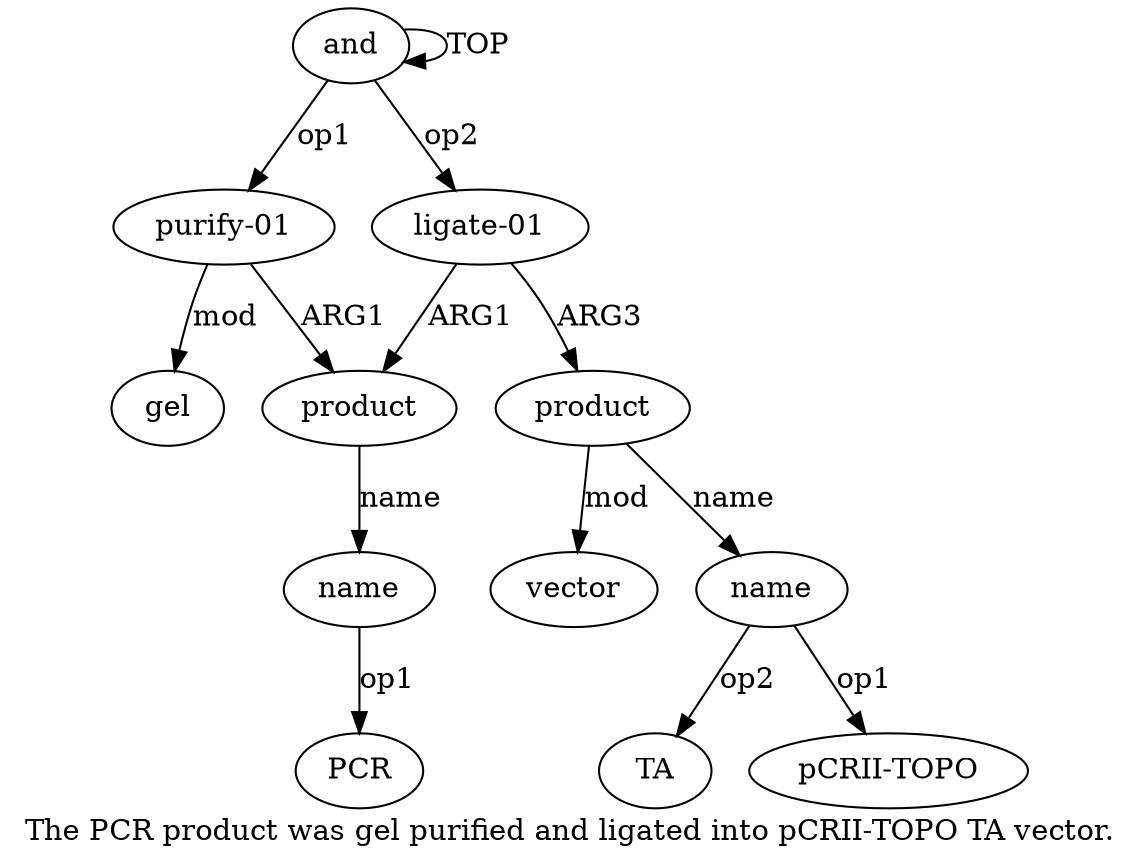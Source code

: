 digraph  {
	graph [label="The PCR product was gel purified and ligated into pCRII-TOPO TA vector."];
	node [label="\N"];
	"a7 pCRII-TOPO"	 [color=black,
		gold_ind=-1,
		gold_label="pCRII-TOPO",
		label="pCRII-TOPO",
		test_ind=-1,
		test_label="pCRII-TOPO"];
	"a7 TA"	 [color=black,
		gold_ind=-1,
		gold_label=TA,
		label=TA,
		test_ind=-1,
		test_label=TA];
	a1	 [color=black,
		gold_ind=1,
		gold_label="purify-01",
		label="purify-01",
		test_ind=1,
		test_label="purify-01"];
	a2	 [color=black,
		gold_ind=2,
		gold_label=product,
		label=product,
		test_ind=2,
		test_label=product];
	a1 -> a2 [key=0,
	color=black,
	gold_label=ARG1,
	label=ARG1,
	test_label=ARG1];
a4 [color=black,
	gold_ind=4,
	gold_label=gel,
	label=gel,
	test_ind=4,
	test_label=gel];
a1 -> a4 [key=0,
color=black,
gold_label=mod,
label=mod,
test_label=mod];
a0 [color=black,
gold_ind=0,
gold_label=and,
label=and,
test_ind=0,
test_label=and];
a0 -> a1 [key=0,
color=black,
gold_label=op1,
label=op1,
test_label=op1];
a0 -> a0 [key=0,
color=black,
gold_label=TOP,
label=TOP,
test_label=TOP];
a5 [color=black,
gold_ind=5,
gold_label="ligate-01",
label="ligate-01",
test_ind=5,
test_label="ligate-01"];
a0 -> a5 [key=0,
color=black,
gold_label=op2,
label=op2,
test_label=op2];
a3 [color=black,
gold_ind=3,
gold_label=name,
label=name,
test_ind=3,
test_label=name];
"a3 PCR" [color=black,
gold_ind=-1,
gold_label=PCR,
label=PCR,
test_ind=-1,
test_label=PCR];
a3 -> "a3 PCR" [key=0,
color=black,
gold_label=op1,
label=op1,
test_label=op1];
a2 -> a3 [key=0,
color=black,
gold_label=name,
label=name,
test_label=name];
a5 -> a2 [key=0,
color=black,
gold_label=ARG1,
label=ARG1,
test_label=ARG1];
a6 [color=black,
gold_ind=6,
gold_label=product,
label=product,
test_ind=6,
test_label=product];
a5 -> a6 [key=0,
color=black,
gold_label=ARG3,
label=ARG3,
test_label=ARG3];
a7 [color=black,
gold_ind=7,
gold_label=name,
label=name,
test_ind=7,
test_label=name];
a7 -> "a7 pCRII-TOPO" [key=0,
color=black,
gold_label=op1,
label=op1,
test_label=op1];
a7 -> "a7 TA" [key=0,
color=black,
gold_label=op2,
label=op2,
test_label=op2];
a6 -> a7 [key=0,
color=black,
gold_label=name,
label=name,
test_label=name];
a8 [color=black,
gold_ind=8,
gold_label=vector,
label=vector,
test_ind=8,
test_label=vector];
a6 -> a8 [key=0,
color=black,
gold_label=mod,
label=mod,
test_label=mod];
}
